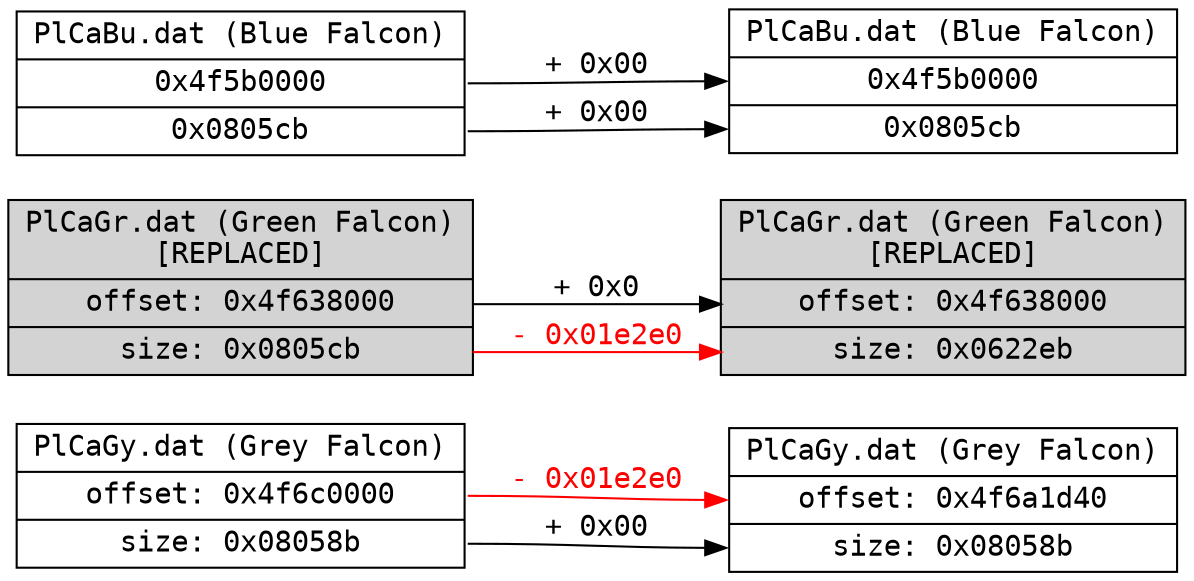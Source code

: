 /*
potemkin FST entries
[0x00458780]> px (0x0c * 4)
- offset -   0 1  2 3  4 5  6 7  8 9  A B
0x00458780  0000 1c6b 4f5b 0000 0008 05cb
0x0045878c  0000 1c76 49ea 0000 0000 2766
0x00458798  0000 1c88 4f63 8000 0006 22eb
0x004587a4  0000 1c93 4f6a 1d40 0008 058b

vanilla FST entries
[0x00458780]> px (0x0c * 4)
- offset -   0 1  2 3  4 5  6 7  8 9  A B  0123456789AB
0x00458780  0000 1c6b 4f5b 0000 0008 05cb  ...kO[......
0x0045878c  0000 1c76 49ea 0000 0000 2766  ...vI.....'f
0x00458798  0000 1c88 4f63 8000 0008 05ab  ....Oc......
0x004587a4  0000 1c93 4f6c 0000 0008 058b  ....Ol......
*/

digraph {
  rankdir=LR;

  node [ shape=record, fontname="Monospace" ];
  PlCaGy [
      label = "PlCaGy.dat (Grey Falcon)|<offset>offset: 0x4f6c0000|<size>size: 0x08058b";
  ];

  PlCaGyNew [
      label = "PlCaGy.dat (Grey Falcon)|<offset>offset: 0x4f6a1d40|<size>size: 0x08058b";
  ];

  PlCaGy:offset -> PlCaGyNew:offset [ color = red, fontcolor=red, label="- 0x01e2e0", fontname="Monospace" ];
  PlCaGy:size -> PlCaGyNew:size [ label="+ 0x00", fontname="Monospace" ];


  PlCaGr [
      style = filled,
      label = "PlCaGr.dat (Green Falcon)\n[REPLACED]|<offset>offset: 0x4f638000|<size>size: 0x0805cb";
  ];


  PlCaGrNew [
      style = filled,
      label = "PlCaGr.dat (Green Falcon)\n[REPLACED]|<offset>offset: 0x4f638000|<size>size: 0x0622eb";
  ];

  PlCaGr:offset -> PlCaGrNew:offset [ label="+ 0x0", fontname="Monospace" ];
  PlCaGr:size -> PlCaGrNew:size [ color = red, fontcolor=red, label="- 0x01e2e0", fontname="Monospace" ];

  PlCaBu [
      label = "PlCaBu.dat (Blue Falcon)|<offset>0x4f5b0000|<size>0x0805cb";
  ];

  PlCaBuNew [
      label = "PlCaBu.dat (Blue Falcon)|<offset>0x4f5b0000|<size>0x0805cb";
  ];

  PlCaBu:offset -> PlCaBuNew:offset [ label="+ 0x00", fontname="Monospace" ];
  PlCaBu:size -> PlCaBuNew:size [ label="+ 0x00", fontname="Monospace" ];

}

